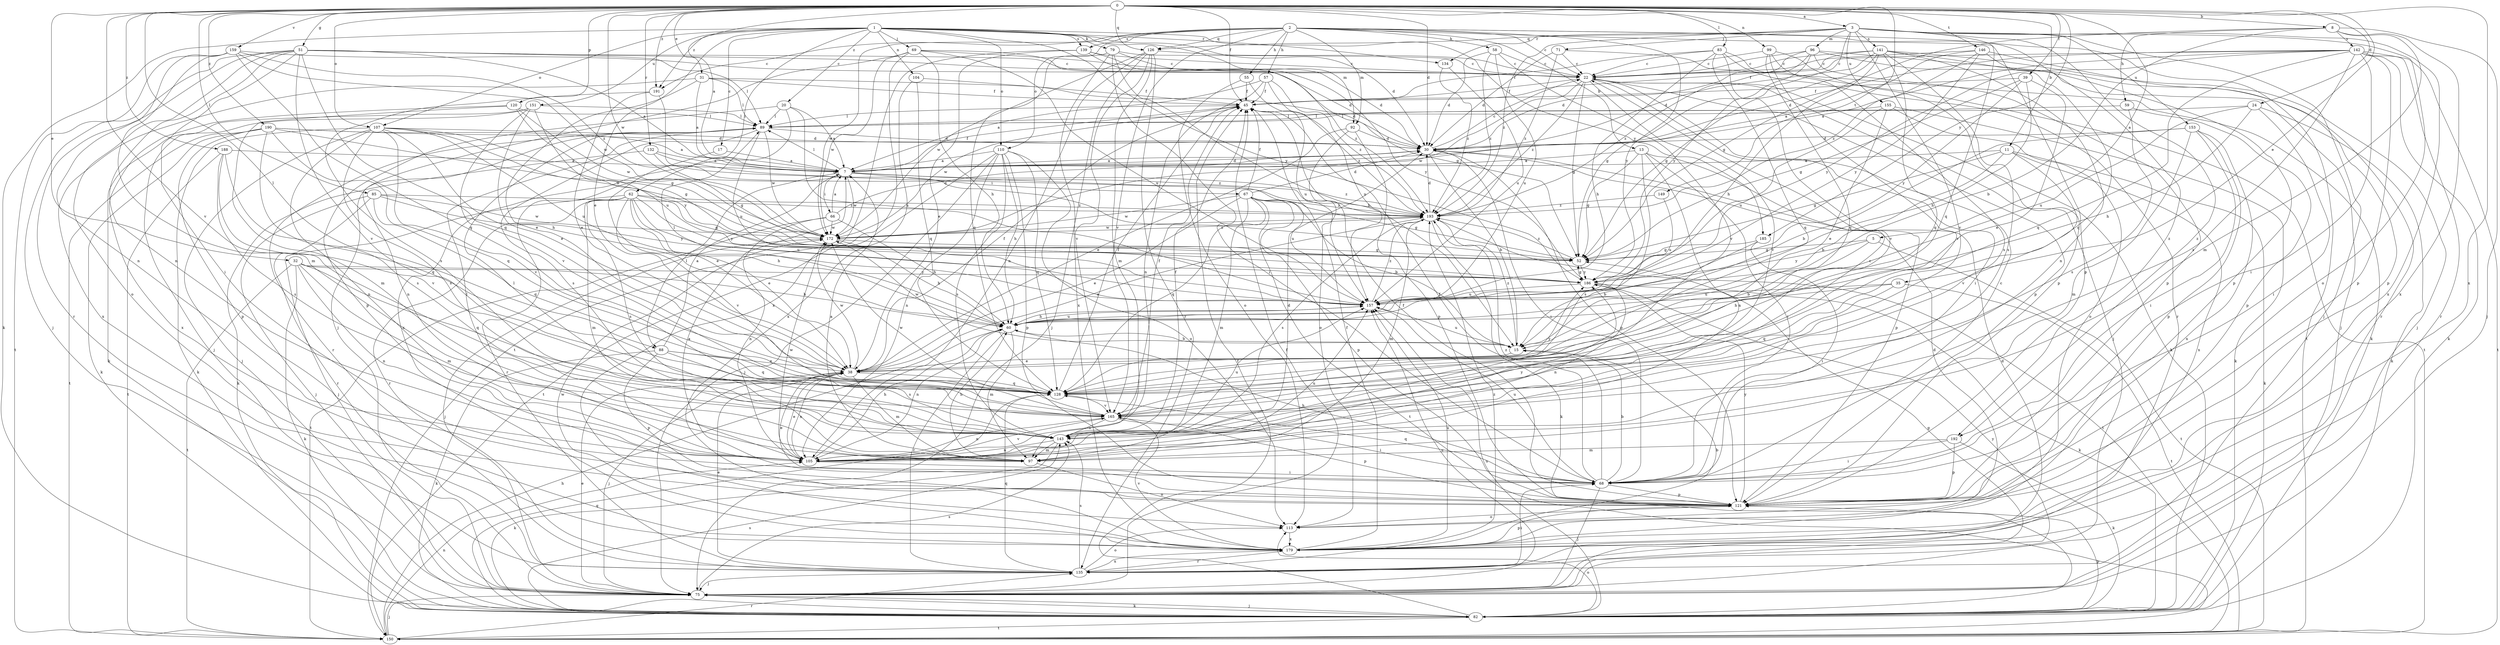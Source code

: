 strict digraph  {
0;
1;
2;
3;
5;
7;
8;
11;
13;
15;
17;
20;
22;
24;
30;
31;
32;
35;
38;
39;
45;
51;
52;
55;
57;
58;
59;
60;
62;
66;
67;
68;
69;
71;
75;
79;
82;
83;
85;
88;
89;
92;
96;
97;
99;
104;
105;
107;
110;
113;
120;
121;
126;
128;
132;
134;
135;
139;
141;
142;
143;
146;
149;
150;
151;
153;
155;
157;
159;
165;
172;
179;
185;
186;
188;
190;
191;
192;
193;
0 -> 3  [label=a];
0 -> 5  [label=a];
0 -> 7  [label=a];
0 -> 8  [label=b];
0 -> 11  [label=b];
0 -> 24  [label=d];
0 -> 30  [label=d];
0 -> 31  [label=e];
0 -> 32  [label=e];
0 -> 35  [label=e];
0 -> 39  [label=f];
0 -> 45  [label=f];
0 -> 51  [label=g];
0 -> 83  [label=l];
0 -> 85  [label=l];
0 -> 88  [label=l];
0 -> 99  [label=n];
0 -> 107  [label=o];
0 -> 120  [label=p];
0 -> 126  [label=q];
0 -> 132  [label=r];
0 -> 146  [label=t];
0 -> 149  [label=t];
0 -> 159  [label=v];
0 -> 165  [label=v];
0 -> 172  [label=w];
0 -> 179  [label=x];
0 -> 185  [label=y];
0 -> 188  [label=z];
0 -> 190  [label=z];
0 -> 191  [label=z];
1 -> 17  [label=c];
1 -> 20  [label=c];
1 -> 30  [label=d];
1 -> 38  [label=e];
1 -> 62  [label=i];
1 -> 69  [label=j];
1 -> 79  [label=k];
1 -> 82  [label=k];
1 -> 92  [label=m];
1 -> 104  [label=n];
1 -> 107  [label=o];
1 -> 110  [label=o];
1 -> 134  [label=r];
1 -> 139  [label=s];
1 -> 151  [label=u];
1 -> 185  [label=y];
1 -> 186  [label=y];
1 -> 191  [label=z];
2 -> 13  [label=b];
2 -> 22  [label=c];
2 -> 55  [label=h];
2 -> 57  [label=h];
2 -> 58  [label=h];
2 -> 92  [label=m];
2 -> 110  [label=o];
2 -> 121  [label=p];
2 -> 126  [label=q];
2 -> 139  [label=s];
2 -> 150  [label=t];
2 -> 165  [label=v];
2 -> 172  [label=w];
2 -> 186  [label=y];
2 -> 191  [label=z];
2 -> 192  [label=z];
3 -> 71  [label=j];
3 -> 75  [label=j];
3 -> 96  [label=m];
3 -> 113  [label=o];
3 -> 126  [label=q];
3 -> 128  [label=q];
3 -> 134  [label=r];
3 -> 141  [label=s];
3 -> 153  [label=u];
3 -> 155  [label=u];
3 -> 165  [label=v];
3 -> 179  [label=x];
3 -> 186  [label=y];
3 -> 192  [label=z];
3 -> 193  [label=z];
5 -> 15  [label=b];
5 -> 52  [label=g];
5 -> 150  [label=t];
5 -> 186  [label=y];
7 -> 30  [label=d];
7 -> 45  [label=f];
7 -> 66  [label=i];
7 -> 67  [label=i];
7 -> 88  [label=l];
7 -> 89  [label=l];
7 -> 135  [label=r];
7 -> 157  [label=u];
7 -> 172  [label=w];
7 -> 193  [label=z];
8 -> 15  [label=b];
8 -> 52  [label=g];
8 -> 59  [label=h];
8 -> 75  [label=j];
8 -> 97  [label=m];
8 -> 142  [label=s];
8 -> 179  [label=x];
11 -> 7  [label=a];
11 -> 15  [label=b];
11 -> 52  [label=g];
11 -> 82  [label=k];
11 -> 165  [label=v];
11 -> 179  [label=x];
13 -> 7  [label=a];
13 -> 52  [label=g];
13 -> 68  [label=i];
13 -> 105  [label=n];
13 -> 121  [label=p];
13 -> 143  [label=s];
15 -> 38  [label=e];
15 -> 157  [label=u];
15 -> 172  [label=w];
15 -> 193  [label=z];
17 -> 7  [label=a];
17 -> 38  [label=e];
20 -> 7  [label=a];
20 -> 89  [label=l];
20 -> 121  [label=p];
20 -> 157  [label=u];
20 -> 179  [label=x];
22 -> 45  [label=f];
22 -> 52  [label=g];
22 -> 68  [label=i];
22 -> 75  [label=j];
22 -> 82  [label=k];
22 -> 121  [label=p];
22 -> 165  [label=v];
22 -> 172  [label=w];
22 -> 193  [label=z];
24 -> 60  [label=h];
24 -> 68  [label=i];
24 -> 82  [label=k];
24 -> 89  [label=l];
24 -> 157  [label=u];
30 -> 7  [label=a];
30 -> 15  [label=b];
30 -> 22  [label=c];
30 -> 68  [label=i];
30 -> 121  [label=p];
31 -> 7  [label=a];
31 -> 30  [label=d];
31 -> 38  [label=e];
31 -> 45  [label=f];
31 -> 89  [label=l];
31 -> 179  [label=x];
32 -> 60  [label=h];
32 -> 82  [label=k];
32 -> 97  [label=m];
32 -> 105  [label=n];
32 -> 128  [label=q];
32 -> 150  [label=t];
32 -> 186  [label=y];
35 -> 60  [label=h];
35 -> 128  [label=q];
35 -> 150  [label=t];
35 -> 157  [label=u];
38 -> 45  [label=f];
38 -> 75  [label=j];
38 -> 97  [label=m];
38 -> 105  [label=n];
38 -> 128  [label=q];
38 -> 172  [label=w];
39 -> 38  [label=e];
39 -> 45  [label=f];
39 -> 52  [label=g];
39 -> 60  [label=h];
39 -> 186  [label=y];
45 -> 89  [label=l];
45 -> 172  [label=w];
45 -> 193  [label=z];
51 -> 7  [label=a];
51 -> 22  [label=c];
51 -> 30  [label=d];
51 -> 68  [label=i];
51 -> 75  [label=j];
51 -> 89  [label=l];
51 -> 105  [label=n];
51 -> 113  [label=o];
51 -> 128  [label=q];
51 -> 135  [label=r];
51 -> 165  [label=v];
52 -> 186  [label=y];
52 -> 193  [label=z];
55 -> 45  [label=f];
55 -> 113  [label=o];
55 -> 157  [label=u];
57 -> 7  [label=a];
57 -> 45  [label=f];
57 -> 105  [label=n];
57 -> 157  [label=u];
57 -> 193  [label=z];
58 -> 22  [label=c];
58 -> 30  [label=d];
58 -> 157  [label=u];
58 -> 165  [label=v];
58 -> 193  [label=z];
59 -> 89  [label=l];
59 -> 121  [label=p];
59 -> 143  [label=s];
60 -> 15  [label=b];
60 -> 89  [label=l];
60 -> 97  [label=m];
60 -> 105  [label=n];
60 -> 135  [label=r];
60 -> 157  [label=u];
62 -> 38  [label=e];
62 -> 52  [label=g];
62 -> 60  [label=h];
62 -> 75  [label=j];
62 -> 97  [label=m];
62 -> 135  [label=r];
62 -> 143  [label=s];
62 -> 157  [label=u];
62 -> 165  [label=v];
62 -> 186  [label=y];
62 -> 193  [label=z];
66 -> 7  [label=a];
66 -> 30  [label=d];
66 -> 60  [label=h];
66 -> 105  [label=n];
66 -> 150  [label=t];
66 -> 172  [label=w];
67 -> 15  [label=b];
67 -> 30  [label=d];
67 -> 38  [label=e];
67 -> 45  [label=f];
67 -> 52  [label=g];
67 -> 97  [label=m];
67 -> 121  [label=p];
67 -> 128  [label=q];
67 -> 150  [label=t];
67 -> 172  [label=w];
67 -> 193  [label=z];
68 -> 15  [label=b];
68 -> 22  [label=c];
68 -> 38  [label=e];
68 -> 45  [label=f];
68 -> 60  [label=h];
68 -> 75  [label=j];
68 -> 121  [label=p];
68 -> 128  [label=q];
68 -> 157  [label=u];
68 -> 193  [label=z];
69 -> 22  [label=c];
69 -> 52  [label=g];
69 -> 60  [label=h];
69 -> 75  [label=j];
69 -> 157  [label=u];
69 -> 172  [label=w];
69 -> 179  [label=x];
71 -> 22  [label=c];
71 -> 30  [label=d];
71 -> 82  [label=k];
71 -> 193  [label=z];
75 -> 38  [label=e];
75 -> 45  [label=f];
75 -> 52  [label=g];
75 -> 82  [label=k];
75 -> 143  [label=s];
75 -> 157  [label=u];
75 -> 186  [label=y];
79 -> 15  [label=b];
79 -> 22  [label=c];
79 -> 30  [label=d];
79 -> 68  [label=i];
79 -> 128  [label=q];
79 -> 179  [label=x];
82 -> 45  [label=f];
82 -> 75  [label=j];
82 -> 113  [label=o];
82 -> 121  [label=p];
82 -> 128  [label=q];
82 -> 143  [label=s];
82 -> 150  [label=t];
82 -> 157  [label=u];
83 -> 22  [label=c];
83 -> 45  [label=f];
83 -> 60  [label=h];
83 -> 128  [label=q];
83 -> 135  [label=r];
83 -> 150  [label=t];
83 -> 165  [label=v];
85 -> 75  [label=j];
85 -> 128  [label=q];
85 -> 135  [label=r];
85 -> 172  [label=w];
85 -> 186  [label=y];
85 -> 193  [label=z];
88 -> 7  [label=a];
88 -> 38  [label=e];
88 -> 82  [label=k];
88 -> 121  [label=p];
88 -> 128  [label=q];
88 -> 143  [label=s];
89 -> 30  [label=d];
89 -> 105  [label=n];
89 -> 135  [label=r];
89 -> 143  [label=s];
89 -> 157  [label=u];
89 -> 172  [label=w];
92 -> 30  [label=d];
92 -> 38  [label=e];
92 -> 113  [label=o];
92 -> 121  [label=p];
96 -> 22  [label=c];
96 -> 30  [label=d];
96 -> 52  [label=g];
96 -> 75  [label=j];
96 -> 121  [label=p];
96 -> 135  [label=r];
96 -> 193  [label=z];
97 -> 7  [label=a];
97 -> 60  [label=h];
97 -> 113  [label=o];
99 -> 22  [label=c];
99 -> 121  [label=p];
99 -> 128  [label=q];
99 -> 143  [label=s];
99 -> 165  [label=v];
104 -> 45  [label=f];
104 -> 128  [label=q];
104 -> 179  [label=x];
105 -> 30  [label=d];
105 -> 38  [label=e];
105 -> 60  [label=h];
105 -> 68  [label=i];
105 -> 89  [label=l];
105 -> 157  [label=u];
105 -> 165  [label=v];
105 -> 172  [label=w];
105 -> 186  [label=y];
107 -> 30  [label=d];
107 -> 52  [label=g];
107 -> 60  [label=h];
107 -> 75  [label=j];
107 -> 82  [label=k];
107 -> 105  [label=n];
107 -> 143  [label=s];
107 -> 157  [label=u];
107 -> 165  [label=v];
107 -> 186  [label=y];
110 -> 7  [label=a];
110 -> 60  [label=h];
110 -> 75  [label=j];
110 -> 105  [label=n];
110 -> 113  [label=o];
110 -> 121  [label=p];
110 -> 128  [label=q];
110 -> 143  [label=s];
110 -> 150  [label=t];
113 -> 179  [label=x];
120 -> 52  [label=g];
120 -> 89  [label=l];
120 -> 97  [label=m];
120 -> 172  [label=w];
120 -> 179  [label=x];
121 -> 7  [label=a];
121 -> 45  [label=f];
121 -> 113  [label=o];
121 -> 186  [label=y];
126 -> 22  [label=c];
126 -> 75  [label=j];
126 -> 97  [label=m];
126 -> 105  [label=n];
126 -> 135  [label=r];
126 -> 165  [label=v];
126 -> 172  [label=w];
128 -> 45  [label=f];
128 -> 165  [label=v];
128 -> 186  [label=y];
132 -> 7  [label=a];
132 -> 52  [label=g];
132 -> 82  [label=k];
132 -> 193  [label=z];
134 -> 157  [label=u];
134 -> 193  [label=z];
135 -> 30  [label=d];
135 -> 38  [label=e];
135 -> 68  [label=i];
135 -> 75  [label=j];
135 -> 113  [label=o];
135 -> 128  [label=q];
135 -> 143  [label=s];
135 -> 179  [label=x];
135 -> 193  [label=z];
139 -> 22  [label=c];
139 -> 38  [label=e];
139 -> 150  [label=t];
139 -> 186  [label=y];
139 -> 193  [label=z];
141 -> 22  [label=c];
141 -> 30  [label=d];
141 -> 45  [label=f];
141 -> 52  [label=g];
141 -> 60  [label=h];
141 -> 75  [label=j];
141 -> 105  [label=n];
141 -> 121  [label=p];
141 -> 128  [label=q];
141 -> 143  [label=s];
142 -> 7  [label=a];
142 -> 22  [label=c];
142 -> 30  [label=d];
142 -> 68  [label=i];
142 -> 82  [label=k];
142 -> 121  [label=p];
142 -> 128  [label=q];
142 -> 135  [label=r];
142 -> 143  [label=s];
142 -> 150  [label=t];
142 -> 186  [label=y];
143 -> 22  [label=c];
143 -> 45  [label=f];
143 -> 82  [label=k];
143 -> 89  [label=l];
143 -> 97  [label=m];
143 -> 105  [label=n];
143 -> 157  [label=u];
146 -> 7  [label=a];
146 -> 22  [label=c];
146 -> 121  [label=p];
146 -> 128  [label=q];
146 -> 186  [label=y];
146 -> 193  [label=z];
149 -> 157  [label=u];
149 -> 193  [label=z];
150 -> 60  [label=h];
150 -> 75  [label=j];
150 -> 105  [label=n];
150 -> 135  [label=r];
151 -> 38  [label=e];
151 -> 75  [label=j];
151 -> 82  [label=k];
151 -> 89  [label=l];
151 -> 157  [label=u];
151 -> 165  [label=v];
153 -> 15  [label=b];
153 -> 30  [label=d];
153 -> 68  [label=i];
153 -> 97  [label=m];
153 -> 121  [label=p];
153 -> 179  [label=x];
155 -> 38  [label=e];
155 -> 82  [label=k];
155 -> 89  [label=l];
155 -> 113  [label=o];
155 -> 157  [label=u];
157 -> 60  [label=h];
157 -> 193  [label=z];
159 -> 22  [label=c];
159 -> 97  [label=m];
159 -> 105  [label=n];
159 -> 128  [label=q];
159 -> 150  [label=t];
159 -> 172  [label=w];
159 -> 193  [label=z];
165 -> 45  [label=f];
165 -> 68  [label=i];
165 -> 105  [label=n];
165 -> 121  [label=p];
165 -> 143  [label=s];
165 -> 172  [label=w];
172 -> 52  [label=g];
172 -> 60  [label=h];
172 -> 75  [label=j];
172 -> 193  [label=z];
179 -> 15  [label=b];
179 -> 30  [label=d];
179 -> 45  [label=f];
179 -> 121  [label=p];
179 -> 135  [label=r];
179 -> 157  [label=u];
179 -> 165  [label=v];
179 -> 172  [label=w];
185 -> 15  [label=b];
185 -> 52  [label=g];
185 -> 68  [label=i];
186 -> 52  [label=g];
186 -> 82  [label=k];
186 -> 105  [label=n];
186 -> 157  [label=u];
188 -> 7  [label=a];
188 -> 128  [label=q];
188 -> 143  [label=s];
188 -> 150  [label=t];
188 -> 165  [label=v];
190 -> 7  [label=a];
190 -> 30  [label=d];
190 -> 82  [label=k];
190 -> 121  [label=p];
190 -> 128  [label=q];
190 -> 143  [label=s];
190 -> 150  [label=t];
190 -> 172  [label=w];
191 -> 38  [label=e];
191 -> 52  [label=g];
191 -> 143  [label=s];
192 -> 68  [label=i];
192 -> 82  [label=k];
192 -> 97  [label=m];
192 -> 121  [label=p];
193 -> 30  [label=d];
193 -> 38  [label=e];
193 -> 82  [label=k];
193 -> 97  [label=m];
193 -> 143  [label=s];
193 -> 150  [label=t];
193 -> 172  [label=w];
}
